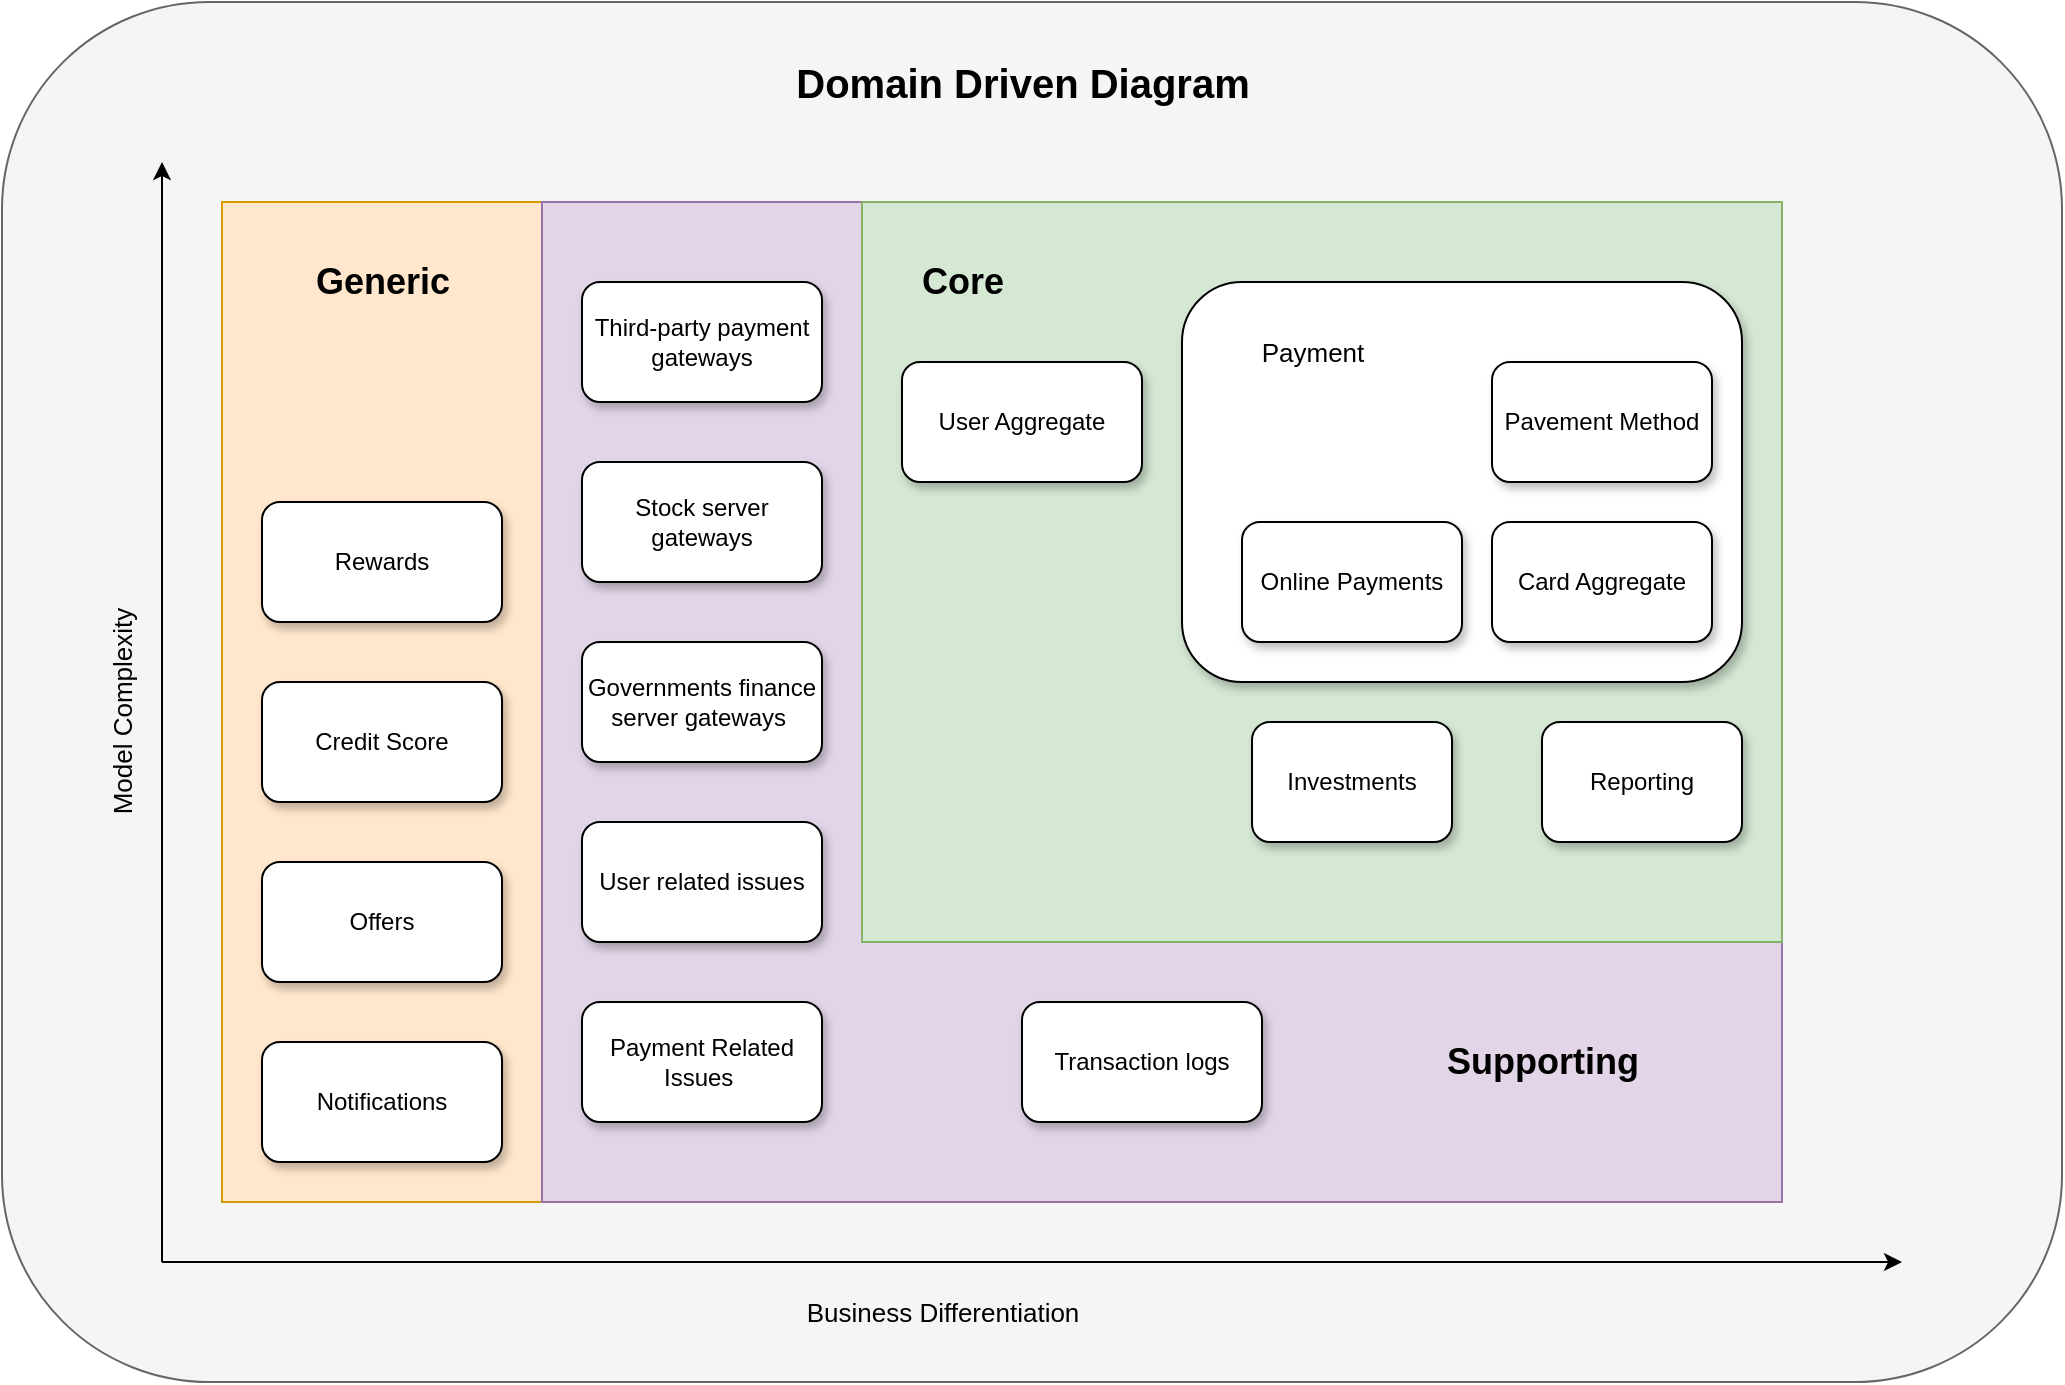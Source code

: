 <mxfile version="22.1.5" type="device">
  <diagram id="R2lEEEUBdFMjLlhIrx00" name="Page-1">
    <mxGraphModel dx="1515" dy="1840" grid="1" gridSize="10" guides="1" tooltips="1" connect="1" arrows="1" fold="1" page="1" pageScale="1" pageWidth="850" pageHeight="1100" math="0" shadow="0" extFonts="Permanent Marker^https://fonts.googleapis.com/css?family=Permanent+Marker">
      <root>
        <mxCell id="0" />
        <mxCell id="1" parent="0" />
        <mxCell id="OPPxmtIxOgDon8LMqgU2-45" value="" style="rounded=1;whiteSpace=wrap;html=1;fillColor=#f5f5f5;fontColor=#333333;strokeColor=#666666;" vertex="1" parent="1">
          <mxGeometry x="70" y="-10" width="1030" height="690" as="geometry" />
        </mxCell>
        <mxCell id="OPPxmtIxOgDon8LMqgU2-35" value="" style="rounded=0;whiteSpace=wrap;html=1;fillColor=#ffe6cc;strokeColor=#d79b00;" vertex="1" parent="1">
          <mxGeometry x="180" y="90" width="160" height="500" as="geometry" />
        </mxCell>
        <mxCell id="OPPxmtIxOgDon8LMqgU2-33" value="" style="rounded=0;whiteSpace=wrap;html=1;fillColor=#e1d5e7;strokeColor=#9673a6;" vertex="1" parent="1">
          <mxGeometry x="340" y="90" width="620" height="500" as="geometry" />
        </mxCell>
        <mxCell id="OPPxmtIxOgDon8LMqgU2-31" value="" style="rounded=1;whiteSpace=wrap;html=1;" vertex="1" parent="1">
          <mxGeometry x="650" y="330" width="120" height="60" as="geometry" />
        </mxCell>
        <mxCell id="OPPxmtIxOgDon8LMqgU2-22" value="" style="rounded=0;whiteSpace=wrap;html=1;fillColor=#d5e8d4;strokeColor=#82b366;" vertex="1" parent="1">
          <mxGeometry x="500" y="90" width="460" height="370" as="geometry" />
        </mxCell>
        <mxCell id="OPPxmtIxOgDon8LMqgU2-12" value="" style="rounded=1;whiteSpace=wrap;html=1;strokeWidth=1;shadow=1;" vertex="1" parent="1">
          <mxGeometry x="660" y="130" width="280" height="200" as="geometry" />
        </mxCell>
        <mxCell id="OPPxmtIxOgDon8LMqgU2-7" value="Pavement Method" style="rounded=1;whiteSpace=wrap;html=1;shadow=1;" vertex="1" parent="1">
          <mxGeometry x="815" y="170" width="110" height="60" as="geometry" />
        </mxCell>
        <mxCell id="OPPxmtIxOgDon8LMqgU2-8" value="Reporting" style="rounded=1;whiteSpace=wrap;html=1;shadow=1;" vertex="1" parent="1">
          <mxGeometry x="840" y="350" width="100" height="60" as="geometry" />
        </mxCell>
        <mxCell id="OPPxmtIxOgDon8LMqgU2-9" value="Investments" style="rounded=1;whiteSpace=wrap;html=1;shadow=1;" vertex="1" parent="1">
          <mxGeometry x="695" y="350" width="100" height="60" as="geometry" />
        </mxCell>
        <mxCell id="OPPxmtIxOgDon8LMqgU2-10" value="Card Aggregate" style="rounded=1;whiteSpace=wrap;html=1;shadow=1;" vertex="1" parent="1">
          <mxGeometry x="815" y="250" width="110" height="60" as="geometry" />
        </mxCell>
        <mxCell id="OPPxmtIxOgDon8LMqgU2-11" value="Online Payments" style="rounded=1;whiteSpace=wrap;html=1;shadow=1;" vertex="1" parent="1">
          <mxGeometry x="690" y="250" width="110" height="60" as="geometry" />
        </mxCell>
        <mxCell id="OPPxmtIxOgDon8LMqgU2-13" value="Offers" style="rounded=1;whiteSpace=wrap;html=1;glass=0;shadow=1;" vertex="1" parent="1">
          <mxGeometry x="200" y="420" width="120" height="60" as="geometry" />
        </mxCell>
        <mxCell id="OPPxmtIxOgDon8LMqgU2-14" value="Notifications" style="rounded=1;whiteSpace=wrap;html=1;glass=0;shadow=1;" vertex="1" parent="1">
          <mxGeometry x="200" y="510" width="120" height="60" as="geometry" />
        </mxCell>
        <mxCell id="OPPxmtIxOgDon8LMqgU2-15" value="Credit Score" style="rounded=1;whiteSpace=wrap;html=1;glass=0;shadow=1;" vertex="1" parent="1">
          <mxGeometry x="200" y="330" width="120" height="60" as="geometry" />
        </mxCell>
        <mxCell id="OPPxmtIxOgDon8LMqgU2-16" value="Third-party payment gateways" style="rounded=1;whiteSpace=wrap;html=1;shadow=1;" vertex="1" parent="1">
          <mxGeometry x="360" y="130" width="120" height="60" as="geometry" />
        </mxCell>
        <mxCell id="OPPxmtIxOgDon8LMqgU2-18" value="Payment" style="text;html=1;align=center;verticalAlign=middle;resizable=0;points=[];autosize=1;fontSize=13;" vertex="1" parent="1">
          <mxGeometry x="690" y="150" width="70" height="30" as="geometry" />
        </mxCell>
        <mxCell id="OPPxmtIxOgDon8LMqgU2-19" value="User related issues" style="rounded=1;whiteSpace=wrap;html=1;shadow=1;" vertex="1" parent="1">
          <mxGeometry x="360" y="400" width="120" height="60" as="geometry" />
        </mxCell>
        <mxCell id="OPPxmtIxOgDon8LMqgU2-20" value="Payment Related Issues&amp;nbsp;" style="rounded=1;whiteSpace=wrap;html=1;shadow=1;" vertex="1" parent="1">
          <mxGeometry x="360" y="490" width="120" height="60" as="geometry" />
        </mxCell>
        <mxCell id="OPPxmtIxOgDon8LMqgU2-24" value="User Aggregate" style="rounded=1;whiteSpace=wrap;html=1;shadow=1;" vertex="1" parent="1">
          <mxGeometry x="520" y="170" width="120" height="60" as="geometry" />
        </mxCell>
        <mxCell id="OPPxmtIxOgDon8LMqgU2-26" value="Stock server gateways" style="rounded=1;whiteSpace=wrap;html=1;shadow=1;" vertex="1" parent="1">
          <mxGeometry x="360" y="220" width="120" height="60" as="geometry" />
        </mxCell>
        <mxCell id="OPPxmtIxOgDon8LMqgU2-27" value="Governments finance server gateways&amp;nbsp;" style="rounded=1;whiteSpace=wrap;html=1;shadow=1;" vertex="1" parent="1">
          <mxGeometry x="360" y="310" width="120" height="60" as="geometry" />
        </mxCell>
        <mxCell id="OPPxmtIxOgDon8LMqgU2-28" value="Transaction logs" style="rounded=1;whiteSpace=wrap;html=1;shadow=1;" vertex="1" parent="1">
          <mxGeometry x="580" y="490" width="120" height="60" as="geometry" />
        </mxCell>
        <mxCell id="OPPxmtIxOgDon8LMqgU2-29" value="Rewards" style="rounded=1;whiteSpace=wrap;html=1;glass=0;shadow=1;" vertex="1" parent="1">
          <mxGeometry x="200" y="240" width="120" height="60" as="geometry" />
        </mxCell>
        <mxCell id="OPPxmtIxOgDon8LMqgU2-30" value="&lt;b&gt;&lt;font style=&quot;font-size: 18px;&quot;&gt;Core&lt;/font&gt;&lt;/b&gt;" style="text;html=1;align=center;verticalAlign=middle;resizable=0;points=[];autosize=1;" vertex="1" parent="1">
          <mxGeometry x="520" y="110" width="60" height="40" as="geometry" />
        </mxCell>
        <mxCell id="OPPxmtIxOgDon8LMqgU2-36" value="" style="endArrow=classic;html=1;rounded=0;" edge="1" parent="1">
          <mxGeometry width="50" height="50" relative="1" as="geometry">
            <mxPoint x="150" y="620" as="sourcePoint" />
            <mxPoint x="1020" y="620" as="targetPoint" />
          </mxGeometry>
        </mxCell>
        <mxCell id="OPPxmtIxOgDon8LMqgU2-38" value="" style="endArrow=classic;html=1;rounded=0;" edge="1" parent="1">
          <mxGeometry width="50" height="50" relative="1" as="geometry">
            <mxPoint x="150" y="620" as="sourcePoint" />
            <mxPoint x="150" y="70" as="targetPoint" />
          </mxGeometry>
        </mxCell>
        <mxCell id="OPPxmtIxOgDon8LMqgU2-39" value="Model Complexity" style="text;html=1;align=center;verticalAlign=middle;resizable=0;points=[];autosize=1;rotation=-90;fontSize=13;" vertex="1" parent="1">
          <mxGeometry x="65" y="330" width="130" height="30" as="geometry" />
        </mxCell>
        <mxCell id="OPPxmtIxOgDon8LMqgU2-40" value="Business Differentiation" style="text;html=1;align=center;verticalAlign=middle;resizable=0;points=[];autosize=1;fontSize=13;" vertex="1" parent="1">
          <mxGeometry x="460" y="630" width="160" height="30" as="geometry" />
        </mxCell>
        <mxCell id="OPPxmtIxOgDon8LMqgU2-41" value="&lt;b&gt;&lt;font style=&quot;font-size: 18px;&quot;&gt;Supporting&lt;/font&gt;&lt;/b&gt;" style="text;html=1;align=center;verticalAlign=middle;resizable=0;points=[];autosize=1;" vertex="1" parent="1">
          <mxGeometry x="780" y="500" width="120" height="40" as="geometry" />
        </mxCell>
        <mxCell id="OPPxmtIxOgDon8LMqgU2-42" value="&lt;b&gt;&lt;font style=&quot;font-size: 18px;&quot;&gt;Generic&lt;/font&gt;&lt;/b&gt;" style="text;html=1;align=center;verticalAlign=middle;resizable=0;points=[];autosize=1;" vertex="1" parent="1">
          <mxGeometry x="215" y="110" width="90" height="40" as="geometry" />
        </mxCell>
        <mxCell id="OPPxmtIxOgDon8LMqgU2-46" value="&lt;b&gt;&lt;font style=&quot;font-size: 20px;&quot;&gt;Domain Driven Diagram&lt;/font&gt;&lt;/b&gt;" style="text;html=1;align=center;verticalAlign=middle;resizable=0;points=[];autosize=1;strokeColor=none;fillColor=none;" vertex="1" parent="1">
          <mxGeometry x="455" y="10" width="250" height="40" as="geometry" />
        </mxCell>
      </root>
    </mxGraphModel>
  </diagram>
</mxfile>
